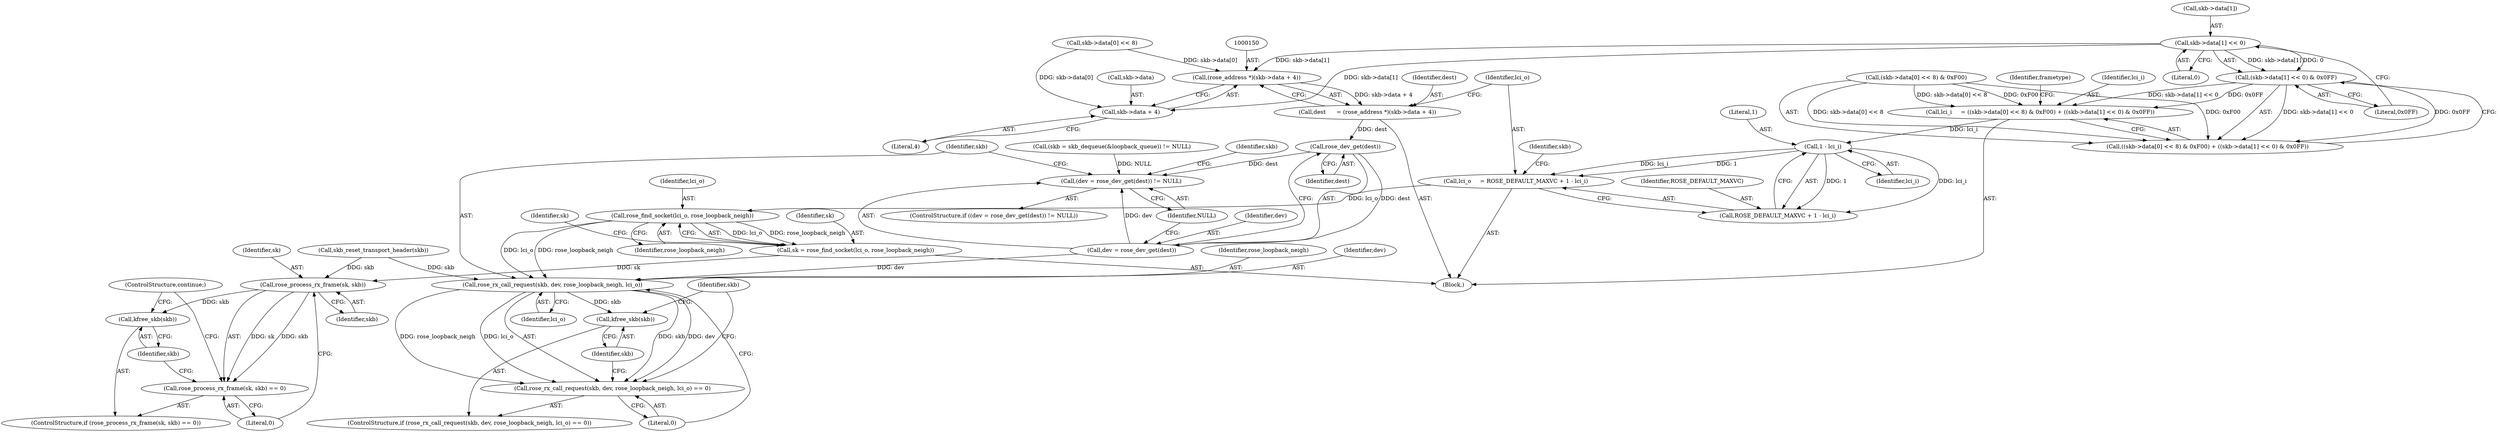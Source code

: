 digraph "1_linux_e0bccd315db0c2f919e7fcf9cb60db21d9986f52_0@array" {
"1000132" [label="(Call,skb->data[1] << 0)"];
"1000131" [label="(Call,(skb->data[1] << 0) & 0x0FF)"];
"1000119" [label="(Call,lci_i     = ((skb->data[0] << 8) & 0xF00) + ((skb->data[1] << 0) & 0x0FF))"];
"1000160" [label="(Call,1 - lci_i)"];
"1000156" [label="(Call,lci_o     = ROSE_DEFAULT_MAXVC + 1 - lci_i)"];
"1000167" [label="(Call,rose_find_socket(lci_o, rose_loopback_neigh))"];
"1000165" [label="(Call,sk = rose_find_socket(lci_o, rose_loopback_neigh))"];
"1000175" [label="(Call,rose_process_rx_frame(sk, skb))"];
"1000174" [label="(Call,rose_process_rx_frame(sk, skb) == 0)"];
"1000179" [label="(Call,kfree_skb(skb))"];
"1000197" [label="(Call,rose_rx_call_request(skb, dev, rose_loopback_neigh, lci_o))"];
"1000196" [label="(Call,rose_rx_call_request(skb, dev, rose_loopback_neigh, lci_o) == 0)"];
"1000203" [label="(Call,kfree_skb(skb))"];
"1000158" [label="(Call,ROSE_DEFAULT_MAXVC + 1 - lci_i)"];
"1000121" [label="(Call,((skb->data[0] << 8) & 0xF00) + ((skb->data[1] << 0) & 0x0FF))"];
"1000149" [label="(Call,(rose_address *)(skb->data + 4))"];
"1000147" [label="(Call,dest      = (rose_address *)(skb->data + 4))"];
"1000191" [label="(Call,rose_dev_get(dest))"];
"1000188" [label="(Call,(dev = rose_dev_get(dest)) != NULL)"];
"1000189" [label="(Call,dev = rose_dev_get(dest))"];
"1000151" [label="(Call,skb->data + 4)"];
"1000120" [label="(Identifier,lci_i)"];
"1000204" [label="(Identifier,skb)"];
"1000171" [label="(Identifier,sk)"];
"1000149" [label="(Call,(rose_address *)(skb->data + 4))"];
"1000141" [label="(Identifier,frametype)"];
"1000121" [label="(Call,((skb->data[0] << 8) & 0xF00) + ((skb->data[1] << 0) & 0x0FF))"];
"1000151" [label="(Call,skb->data + 4)"];
"1000176" [label="(Identifier,sk)"];
"1000160" [label="(Call,1 - lci_i)"];
"1000162" [label="(Identifier,lci_i)"];
"1000167" [label="(Call,rose_find_socket(lci_o, rose_loopback_neigh))"];
"1000201" [label="(Identifier,lci_o)"];
"1000202" [label="(Literal,0)"];
"1000147" [label="(Call,dest      = (rose_address *)(skb->data + 4))"];
"1000193" [label="(Identifier,NULL)"];
"1000198" [label="(Identifier,skb)"];
"1000156" [label="(Call,lci_o     = ROSE_DEFAULT_MAXVC + 1 - lci_i)"];
"1000208" [label="(Identifier,skb)"];
"1000165" [label="(Call,sk = rose_find_socket(lci_o, rose_loopback_neigh))"];
"1000122" [label="(Call,(skb->data[0] << 8) & 0xF00)"];
"1000164" [label="(Identifier,skb)"];
"1000197" [label="(Call,rose_rx_call_request(skb, dev, rose_loopback_neigh, lci_o))"];
"1000180" [label="(Identifier,skb)"];
"1000189" [label="(Call,dev = rose_dev_get(dest))"];
"1000152" [label="(Call,skb->data)"];
"1000118" [label="(Block,)"];
"1000175" [label="(Call,rose_process_rx_frame(sk, skb))"];
"1000177" [label="(Identifier,skb)"];
"1000178" [label="(Literal,0)"];
"1000119" [label="(Call,lci_i     = ((skb->data[0] << 8) & 0xF00) + ((skb->data[1] << 0) & 0x0FF))"];
"1000195" [label="(ControlStructure,if (rose_rx_call_request(skb, dev, rose_loopback_neigh, lci_o) == 0))"];
"1000192" [label="(Identifier,dest)"];
"1000157" [label="(Identifier,lci_o)"];
"1000139" [label="(Literal,0x0FF)"];
"1000181" [label="(ControlStructure,continue;)"];
"1000159" [label="(Identifier,ROSE_DEFAULT_MAXVC)"];
"1000163" [label="(Call,skb_reset_transport_header(skb))"];
"1000161" [label="(Literal,1)"];
"1000190" [label="(Identifier,dev)"];
"1000131" [label="(Call,(skb->data[1] << 0) & 0x0FF)"];
"1000191" [label="(Call,rose_dev_get(dest))"];
"1000132" [label="(Call,skb->data[1] << 0)"];
"1000166" [label="(Identifier,sk)"];
"1000188" [label="(Call,(dev = rose_dev_get(dest)) != NULL)"];
"1000200" [label="(Identifier,rose_loopback_neigh)"];
"1000148" [label="(Identifier,dest)"];
"1000187" [label="(ControlStructure,if ((dev = rose_dev_get(dest)) != NULL))"];
"1000173" [label="(ControlStructure,if (rose_process_rx_frame(sk, skb) == 0))"];
"1000133" [label="(Call,skb->data[1])"];
"1000158" [label="(Call,ROSE_DEFAULT_MAXVC + 1 - lci_i)"];
"1000123" [label="(Call,skb->data[0] << 8)"];
"1000138" [label="(Literal,0)"];
"1000179" [label="(Call,kfree_skb(skb))"];
"1000199" [label="(Identifier,dev)"];
"1000155" [label="(Literal,4)"];
"1000113" [label="(Identifier,skb)"];
"1000111" [label="(Call,(skb = skb_dequeue(&loopback_queue)) != NULL)"];
"1000169" [label="(Identifier,rose_loopback_neigh)"];
"1000203" [label="(Call,kfree_skb(skb))"];
"1000196" [label="(Call,rose_rx_call_request(skb, dev, rose_loopback_neigh, lci_o) == 0)"];
"1000168" [label="(Identifier,lci_o)"];
"1000174" [label="(Call,rose_process_rx_frame(sk, skb) == 0)"];
"1000132" -> "1000131"  [label="AST: "];
"1000132" -> "1000138"  [label="CFG: "];
"1000133" -> "1000132"  [label="AST: "];
"1000138" -> "1000132"  [label="AST: "];
"1000139" -> "1000132"  [label="CFG: "];
"1000132" -> "1000131"  [label="DDG: skb->data[1]"];
"1000132" -> "1000131"  [label="DDG: 0"];
"1000132" -> "1000149"  [label="DDG: skb->data[1]"];
"1000132" -> "1000151"  [label="DDG: skb->data[1]"];
"1000131" -> "1000121"  [label="AST: "];
"1000131" -> "1000139"  [label="CFG: "];
"1000139" -> "1000131"  [label="AST: "];
"1000121" -> "1000131"  [label="CFG: "];
"1000131" -> "1000119"  [label="DDG: skb->data[1] << 0"];
"1000131" -> "1000119"  [label="DDG: 0x0FF"];
"1000131" -> "1000121"  [label="DDG: skb->data[1] << 0"];
"1000131" -> "1000121"  [label="DDG: 0x0FF"];
"1000119" -> "1000118"  [label="AST: "];
"1000119" -> "1000121"  [label="CFG: "];
"1000120" -> "1000119"  [label="AST: "];
"1000121" -> "1000119"  [label="AST: "];
"1000141" -> "1000119"  [label="CFG: "];
"1000122" -> "1000119"  [label="DDG: skb->data[0] << 8"];
"1000122" -> "1000119"  [label="DDG: 0xF00"];
"1000119" -> "1000160"  [label="DDG: lci_i"];
"1000160" -> "1000158"  [label="AST: "];
"1000160" -> "1000162"  [label="CFG: "];
"1000161" -> "1000160"  [label="AST: "];
"1000162" -> "1000160"  [label="AST: "];
"1000158" -> "1000160"  [label="CFG: "];
"1000160" -> "1000156"  [label="DDG: 1"];
"1000160" -> "1000156"  [label="DDG: lci_i"];
"1000160" -> "1000158"  [label="DDG: 1"];
"1000160" -> "1000158"  [label="DDG: lci_i"];
"1000156" -> "1000118"  [label="AST: "];
"1000156" -> "1000158"  [label="CFG: "];
"1000157" -> "1000156"  [label="AST: "];
"1000158" -> "1000156"  [label="AST: "];
"1000164" -> "1000156"  [label="CFG: "];
"1000156" -> "1000167"  [label="DDG: lci_o"];
"1000167" -> "1000165"  [label="AST: "];
"1000167" -> "1000169"  [label="CFG: "];
"1000168" -> "1000167"  [label="AST: "];
"1000169" -> "1000167"  [label="AST: "];
"1000165" -> "1000167"  [label="CFG: "];
"1000167" -> "1000165"  [label="DDG: lci_o"];
"1000167" -> "1000165"  [label="DDG: rose_loopback_neigh"];
"1000167" -> "1000197"  [label="DDG: rose_loopback_neigh"];
"1000167" -> "1000197"  [label="DDG: lci_o"];
"1000165" -> "1000118"  [label="AST: "];
"1000166" -> "1000165"  [label="AST: "];
"1000171" -> "1000165"  [label="CFG: "];
"1000165" -> "1000175"  [label="DDG: sk"];
"1000175" -> "1000174"  [label="AST: "];
"1000175" -> "1000177"  [label="CFG: "];
"1000176" -> "1000175"  [label="AST: "];
"1000177" -> "1000175"  [label="AST: "];
"1000178" -> "1000175"  [label="CFG: "];
"1000175" -> "1000174"  [label="DDG: sk"];
"1000175" -> "1000174"  [label="DDG: skb"];
"1000163" -> "1000175"  [label="DDG: skb"];
"1000175" -> "1000179"  [label="DDG: skb"];
"1000174" -> "1000173"  [label="AST: "];
"1000174" -> "1000178"  [label="CFG: "];
"1000178" -> "1000174"  [label="AST: "];
"1000180" -> "1000174"  [label="CFG: "];
"1000181" -> "1000174"  [label="CFG: "];
"1000179" -> "1000173"  [label="AST: "];
"1000179" -> "1000180"  [label="CFG: "];
"1000180" -> "1000179"  [label="AST: "];
"1000181" -> "1000179"  [label="CFG: "];
"1000197" -> "1000196"  [label="AST: "];
"1000197" -> "1000201"  [label="CFG: "];
"1000198" -> "1000197"  [label="AST: "];
"1000199" -> "1000197"  [label="AST: "];
"1000200" -> "1000197"  [label="AST: "];
"1000201" -> "1000197"  [label="AST: "];
"1000202" -> "1000197"  [label="CFG: "];
"1000197" -> "1000196"  [label="DDG: skb"];
"1000197" -> "1000196"  [label="DDG: dev"];
"1000197" -> "1000196"  [label="DDG: rose_loopback_neigh"];
"1000197" -> "1000196"  [label="DDG: lci_o"];
"1000163" -> "1000197"  [label="DDG: skb"];
"1000189" -> "1000197"  [label="DDG: dev"];
"1000197" -> "1000203"  [label="DDG: skb"];
"1000196" -> "1000195"  [label="AST: "];
"1000196" -> "1000202"  [label="CFG: "];
"1000202" -> "1000196"  [label="AST: "];
"1000113" -> "1000196"  [label="CFG: "];
"1000204" -> "1000196"  [label="CFG: "];
"1000203" -> "1000195"  [label="AST: "];
"1000203" -> "1000204"  [label="CFG: "];
"1000204" -> "1000203"  [label="AST: "];
"1000113" -> "1000203"  [label="CFG: "];
"1000159" -> "1000158"  [label="AST: "];
"1000122" -> "1000121"  [label="AST: "];
"1000122" -> "1000121"  [label="DDG: skb->data[0] << 8"];
"1000122" -> "1000121"  [label="DDG: 0xF00"];
"1000149" -> "1000147"  [label="AST: "];
"1000149" -> "1000151"  [label="CFG: "];
"1000150" -> "1000149"  [label="AST: "];
"1000151" -> "1000149"  [label="AST: "];
"1000147" -> "1000149"  [label="CFG: "];
"1000149" -> "1000147"  [label="DDG: skb->data + 4"];
"1000123" -> "1000149"  [label="DDG: skb->data[0]"];
"1000147" -> "1000118"  [label="AST: "];
"1000148" -> "1000147"  [label="AST: "];
"1000157" -> "1000147"  [label="CFG: "];
"1000147" -> "1000191"  [label="DDG: dest"];
"1000191" -> "1000189"  [label="AST: "];
"1000191" -> "1000192"  [label="CFG: "];
"1000192" -> "1000191"  [label="AST: "];
"1000189" -> "1000191"  [label="CFG: "];
"1000191" -> "1000188"  [label="DDG: dest"];
"1000191" -> "1000189"  [label="DDG: dest"];
"1000188" -> "1000187"  [label="AST: "];
"1000188" -> "1000193"  [label="CFG: "];
"1000189" -> "1000188"  [label="AST: "];
"1000193" -> "1000188"  [label="AST: "];
"1000198" -> "1000188"  [label="CFG: "];
"1000208" -> "1000188"  [label="CFG: "];
"1000189" -> "1000188"  [label="DDG: dev"];
"1000111" -> "1000188"  [label="DDG: NULL"];
"1000190" -> "1000189"  [label="AST: "];
"1000193" -> "1000189"  [label="CFG: "];
"1000151" -> "1000155"  [label="CFG: "];
"1000152" -> "1000151"  [label="AST: "];
"1000155" -> "1000151"  [label="AST: "];
"1000123" -> "1000151"  [label="DDG: skb->data[0]"];
}
